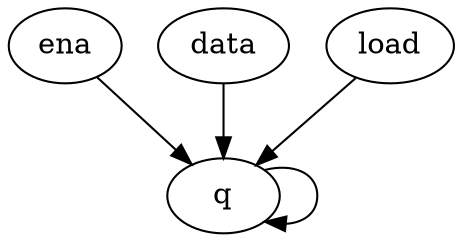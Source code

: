 digraph "" {
	q -> q	[weight=1.0];
	ena -> q	[weight=1.0];
	data -> q	[weight=1.0];
	load -> q	[weight=1.0];
}
